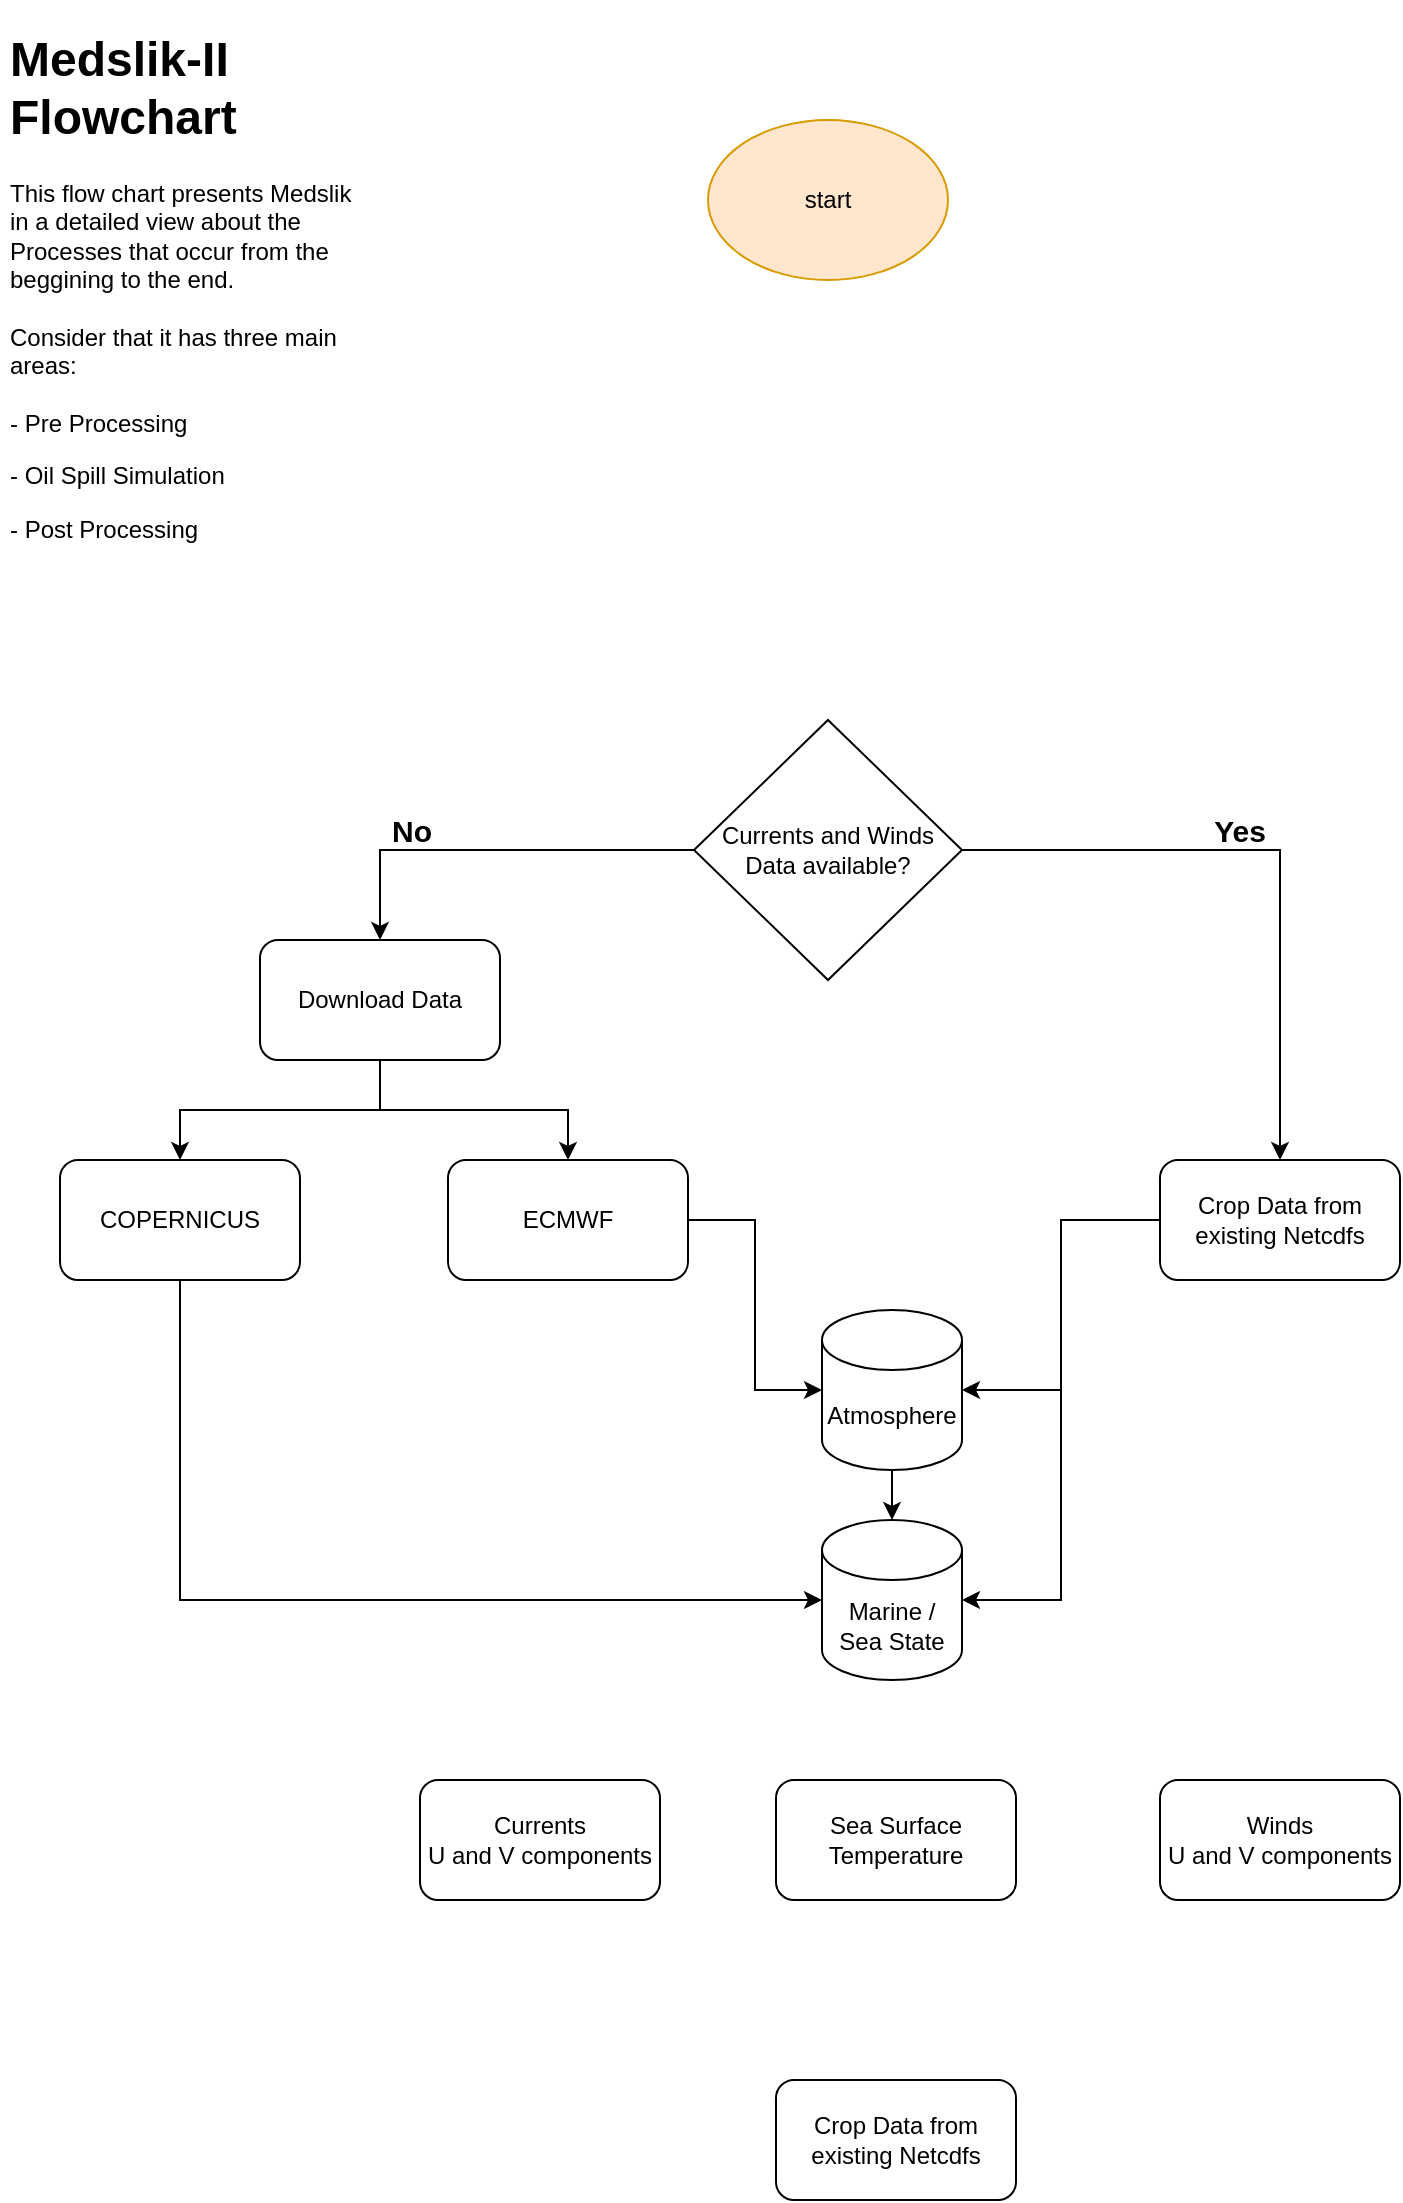 <mxfile version="22.0.0" type="github">
  <diagram name="Page-1" id="GoSRVR4qmbdzTxvfHTVG">
    <mxGraphModel dx="2013" dy="1184" grid="1" gridSize="10" guides="1" tooltips="1" connect="1" arrows="1" fold="1" page="1" pageScale="1" pageWidth="827" pageHeight="1169" math="0" shadow="0">
      <root>
        <mxCell id="0" />
        <mxCell id="1" parent="0" />
        <mxCell id="vE4YfjciCCc4MwVa9jjc-8" value="start" style="ellipse;whiteSpace=wrap;html=1;fillColor=#ffe6cc;strokeColor=#d79b00;" parent="1" vertex="1">
          <mxGeometry x="354" y="60" width="120" height="80" as="geometry" />
        </mxCell>
        <mxCell id="vE4YfjciCCc4MwVa9jjc-12" value="" style="edgeStyle=orthogonalEdgeStyle;rounded=0;orthogonalLoop=1;jettySize=auto;html=1;entryX=0.5;entryY=0;entryDx=0;entryDy=0;" parent="1" source="vE4YfjciCCc4MwVa9jjc-9" target="vE4YfjciCCc4MwVa9jjc-11" edge="1">
          <mxGeometry relative="1" as="geometry">
            <Array as="points">
              <mxPoint x="640" y="425" />
            </Array>
          </mxGeometry>
        </mxCell>
        <mxCell id="vE4YfjciCCc4MwVa9jjc-9" value="Currents and Winds Data available?" style="rhombus;whiteSpace=wrap;html=1;" parent="1" vertex="1">
          <mxGeometry x="347" y="360" width="134" height="130" as="geometry" />
        </mxCell>
        <mxCell id="ioeL2ronypjcJPAzhHYl-10" style="edgeStyle=orthogonalEdgeStyle;rounded=0;orthogonalLoop=1;jettySize=auto;html=1;entryX=1;entryY=0.5;entryDx=0;entryDy=0;entryPerimeter=0;" edge="1" parent="1" source="vE4YfjciCCc4MwVa9jjc-11" target="ioeL2ronypjcJPAzhHYl-3">
          <mxGeometry relative="1" as="geometry" />
        </mxCell>
        <mxCell id="vE4YfjciCCc4MwVa9jjc-11" value="Crop Data from existing Netcdfs" style="rounded=1;whiteSpace=wrap;html=1;" parent="1" vertex="1">
          <mxGeometry x="580" y="580" width="120" height="60" as="geometry" />
        </mxCell>
        <mxCell id="ioeL2ronypjcJPAzhHYl-12" style="edgeStyle=orthogonalEdgeStyle;rounded=0;orthogonalLoop=1;jettySize=auto;html=1;" edge="1" parent="1" source="vE4YfjciCCc4MwVa9jjc-13" target="ioeL2ronypjcJPAzhHYl-7">
          <mxGeometry relative="1" as="geometry" />
        </mxCell>
        <mxCell id="ioeL2ronypjcJPAzhHYl-13" style="edgeStyle=orthogonalEdgeStyle;rounded=0;orthogonalLoop=1;jettySize=auto;html=1;entryX=0.5;entryY=0;entryDx=0;entryDy=0;" edge="1" parent="1" source="vE4YfjciCCc4MwVa9jjc-13" target="ioeL2ronypjcJPAzhHYl-8">
          <mxGeometry relative="1" as="geometry" />
        </mxCell>
        <mxCell id="vE4YfjciCCc4MwVa9jjc-13" value="Download Data" style="rounded=1;whiteSpace=wrap;html=1;" parent="1" vertex="1">
          <mxGeometry x="130" y="470" width="120" height="60" as="geometry" />
        </mxCell>
        <mxCell id="vE4YfjciCCc4MwVa9jjc-14" value="" style="edgeStyle=orthogonalEdgeStyle;rounded=0;orthogonalLoop=1;jettySize=auto;html=1;entryX=0.5;entryY=0;entryDx=0;entryDy=0;exitX=0;exitY=0.5;exitDx=0;exitDy=0;" parent="1" source="vE4YfjciCCc4MwVa9jjc-9" target="vE4YfjciCCc4MwVa9jjc-13" edge="1">
          <mxGeometry relative="1" as="geometry">
            <mxPoint x="491" y="435" as="sourcePoint" />
            <mxPoint x="650" y="480" as="targetPoint" />
            <Array as="points">
              <mxPoint x="190" y="425" />
            </Array>
          </mxGeometry>
        </mxCell>
        <mxCell id="vE4YfjciCCc4MwVa9jjc-15" value="&lt;h1&gt;Medslik-II Flowchart&lt;/h1&gt;&lt;p&gt;This flow chart presents Medslik in a detailed view about the Processes that occur from the beggining to the end.&lt;br&gt;&lt;br&gt;Consider that it has three main areas:&lt;br&gt;&lt;br&gt;- Pre Processing&lt;/p&gt;&lt;p&gt;- Oil Spill Simulation&lt;/p&gt;&lt;p&gt;- Post Processing&lt;/p&gt;" style="text;html=1;strokeColor=none;fillColor=none;spacing=5;spacingTop=-20;whiteSpace=wrap;overflow=hidden;rounded=0;" parent="1" vertex="1">
          <mxGeometry y="10" width="190" height="280" as="geometry" />
        </mxCell>
        <mxCell id="vlXNMCiZ7ui3RxLZUlmk-1" value="&lt;b&gt;&lt;font style=&quot;font-size: 15px;&quot;&gt;Yes&lt;/font&gt;&lt;/b&gt;" style="text;html=1;strokeColor=none;fillColor=none;align=center;verticalAlign=middle;whiteSpace=wrap;rounded=0;" parent="1" vertex="1">
          <mxGeometry x="590" y="400" width="60" height="30" as="geometry" />
        </mxCell>
        <mxCell id="vlXNMCiZ7ui3RxLZUlmk-2" value="&lt;b&gt;&lt;font style=&quot;font-size: 15px;&quot;&gt;No&lt;/font&gt;&lt;/b&gt;" style="text;html=1;strokeColor=none;fillColor=none;align=center;verticalAlign=middle;whiteSpace=wrap;rounded=0;" parent="1" vertex="1">
          <mxGeometry x="176" y="400" width="60" height="30" as="geometry" />
        </mxCell>
        <mxCell id="ioeL2ronypjcJPAzhHYl-1" value="Crop Data from existing Netcdfs" style="rounded=1;whiteSpace=wrap;html=1;" vertex="1" parent="1">
          <mxGeometry x="388" y="1040" width="120" height="60" as="geometry" />
        </mxCell>
        <mxCell id="ioeL2ronypjcJPAzhHYl-2" value="Marine / Sea State" style="shape=cylinder3;whiteSpace=wrap;html=1;boundedLbl=1;backgroundOutline=1;size=15;" vertex="1" parent="1">
          <mxGeometry x="411" y="760" width="70" height="80" as="geometry" />
        </mxCell>
        <mxCell id="ioeL2ronypjcJPAzhHYl-3" value="Atmosphere" style="shape=cylinder3;whiteSpace=wrap;html=1;boundedLbl=1;backgroundOutline=1;size=15;" vertex="1" parent="1">
          <mxGeometry x="411" y="655" width="70" height="80" as="geometry" />
        </mxCell>
        <mxCell id="ioeL2ronypjcJPAzhHYl-4" value="Currents&lt;br&gt;U and V components" style="rounded=1;whiteSpace=wrap;html=1;" vertex="1" parent="1">
          <mxGeometry x="210" y="890" width="120" height="60" as="geometry" />
        </mxCell>
        <mxCell id="ioeL2ronypjcJPAzhHYl-5" value="Winds&lt;br&gt;U and V components" style="rounded=1;whiteSpace=wrap;html=1;" vertex="1" parent="1">
          <mxGeometry x="580" y="890" width="120" height="60" as="geometry" />
        </mxCell>
        <mxCell id="ioeL2ronypjcJPAzhHYl-6" value="Sea Surface Temperature" style="rounded=1;whiteSpace=wrap;html=1;" vertex="1" parent="1">
          <mxGeometry x="388" y="890" width="120" height="60" as="geometry" />
        </mxCell>
        <mxCell id="ioeL2ronypjcJPAzhHYl-7" value="COPERNICUS" style="rounded=1;whiteSpace=wrap;html=1;" vertex="1" parent="1">
          <mxGeometry x="30" y="580" width="120" height="60" as="geometry" />
        </mxCell>
        <mxCell id="ioeL2ronypjcJPAzhHYl-8" value="ECMWF" style="rounded=1;whiteSpace=wrap;html=1;" vertex="1" parent="1">
          <mxGeometry x="224" y="580" width="120" height="60" as="geometry" />
        </mxCell>
        <mxCell id="ioeL2ronypjcJPAzhHYl-15" style="edgeStyle=orthogonalEdgeStyle;rounded=0;orthogonalLoop=1;jettySize=auto;html=1;entryX=0;entryY=0.5;entryDx=0;entryDy=0;entryPerimeter=0;exitX=0.5;exitY=1;exitDx=0;exitDy=0;" edge="1" parent="1" source="ioeL2ronypjcJPAzhHYl-7" target="ioeL2ronypjcJPAzhHYl-2">
          <mxGeometry relative="1" as="geometry" />
        </mxCell>
        <mxCell id="ioeL2ronypjcJPAzhHYl-17" style="edgeStyle=orthogonalEdgeStyle;rounded=0;orthogonalLoop=1;jettySize=auto;html=1;entryX=0;entryY=0.5;entryDx=0;entryDy=0;entryPerimeter=0;" edge="1" parent="1" source="ioeL2ronypjcJPAzhHYl-8" target="ioeL2ronypjcJPAzhHYl-3">
          <mxGeometry relative="1" as="geometry" />
        </mxCell>
        <mxCell id="ioeL2ronypjcJPAzhHYl-18" style="edgeStyle=orthogonalEdgeStyle;rounded=0;orthogonalLoop=1;jettySize=auto;html=1;entryX=1;entryY=0.5;entryDx=0;entryDy=0;entryPerimeter=0;" edge="1" parent="1" source="vE4YfjciCCc4MwVa9jjc-11" target="ioeL2ronypjcJPAzhHYl-2">
          <mxGeometry relative="1" as="geometry" />
        </mxCell>
        <mxCell id="ioeL2ronypjcJPAzhHYl-19" style="edgeStyle=orthogonalEdgeStyle;rounded=0;orthogonalLoop=1;jettySize=auto;html=1;exitX=0.5;exitY=1;exitDx=0;exitDy=0;exitPerimeter=0;entryX=0.5;entryY=0;entryDx=0;entryDy=0;entryPerimeter=0;" edge="1" parent="1" source="ioeL2ronypjcJPAzhHYl-3" target="ioeL2ronypjcJPAzhHYl-2">
          <mxGeometry relative="1" as="geometry" />
        </mxCell>
      </root>
    </mxGraphModel>
  </diagram>
</mxfile>
